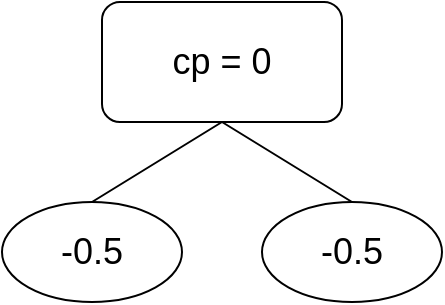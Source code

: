 <mxfile version="14.5.8" type="device"><diagram id="MXwVaiICfjlBbGIzA_oH" name="Page-1"><mxGraphModel dx="913" dy="502" grid="1" gridSize="10" guides="1" tooltips="1" connect="1" arrows="1" fold="1" page="1" pageScale="1" pageWidth="850" pageHeight="1100" math="0" shadow="0"><root><mxCell id="0"/><mxCell id="1" parent="0"/><mxCell id="rZnsImJM8LtdA33Cgfui-1" value="&lt;font style=&quot;font-size: 18px&quot;&gt;cp = 0&lt;/font&gt;" style="rounded=1;whiteSpace=wrap;html=1;" vertex="1" parent="1"><mxGeometry x="410" y="310" width="120" height="60" as="geometry"/></mxCell><mxCell id="rZnsImJM8LtdA33Cgfui-2" value="&lt;font style=&quot;font-size: 18px&quot;&gt;-0.5&lt;/font&gt;" style="ellipse;whiteSpace=wrap;html=1;" vertex="1" parent="1"><mxGeometry x="360" y="410" width="90" height="50" as="geometry"/></mxCell><mxCell id="rZnsImJM8LtdA33Cgfui-3" value="&lt;font style=&quot;font-size: 18px&quot;&gt;-0.5&lt;/font&gt;" style="ellipse;whiteSpace=wrap;html=1;" vertex="1" parent="1"><mxGeometry x="490" y="410" width="90" height="50" as="geometry"/></mxCell><mxCell id="rZnsImJM8LtdA33Cgfui-4" value="" style="endArrow=none;html=1;exitX=0.5;exitY=0;exitDx=0;exitDy=0;entryX=0.5;entryY=1;entryDx=0;entryDy=0;" edge="1" parent="1" source="rZnsImJM8LtdA33Cgfui-2" target="rZnsImJM8LtdA33Cgfui-1"><mxGeometry width="50" height="50" relative="1" as="geometry"><mxPoint x="450" y="400" as="sourcePoint"/><mxPoint x="500" y="350" as="targetPoint"/></mxGeometry></mxCell><mxCell id="rZnsImJM8LtdA33Cgfui-5" value="" style="endArrow=none;html=1;exitX=0.5;exitY=0;exitDx=0;exitDy=0;entryX=0.5;entryY=1;entryDx=0;entryDy=0;" edge="1" parent="1" source="rZnsImJM8LtdA33Cgfui-3" target="rZnsImJM8LtdA33Cgfui-1"><mxGeometry width="50" height="50" relative="1" as="geometry"><mxPoint x="450" y="400" as="sourcePoint"/><mxPoint x="500" y="350" as="targetPoint"/></mxGeometry></mxCell></root></mxGraphModel></diagram></mxfile>